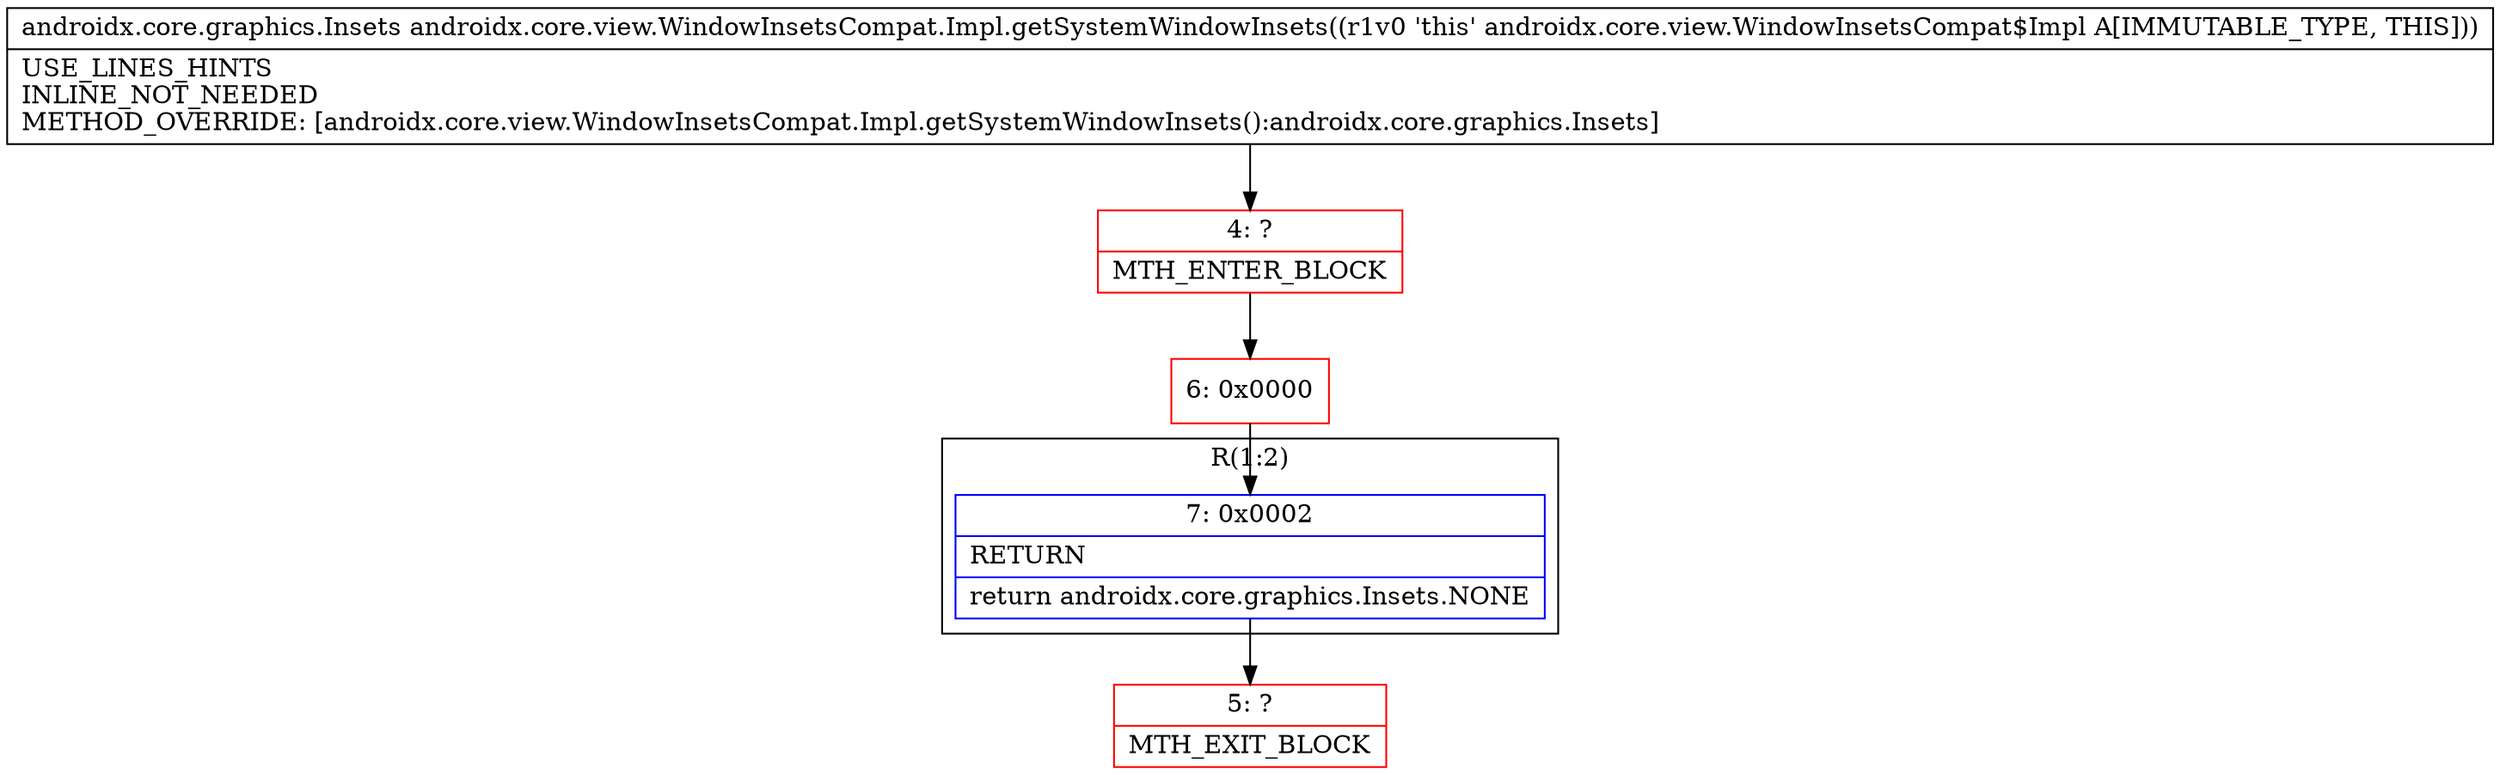 digraph "CFG forandroidx.core.view.WindowInsetsCompat.Impl.getSystemWindowInsets()Landroidx\/core\/graphics\/Insets;" {
subgraph cluster_Region_1938890464 {
label = "R(1:2)";
node [shape=record,color=blue];
Node_7 [shape=record,label="{7\:\ 0x0002|RETURN\l|return androidx.core.graphics.Insets.NONE\l}"];
}
Node_4 [shape=record,color=red,label="{4\:\ ?|MTH_ENTER_BLOCK\l}"];
Node_6 [shape=record,color=red,label="{6\:\ 0x0000}"];
Node_5 [shape=record,color=red,label="{5\:\ ?|MTH_EXIT_BLOCK\l}"];
MethodNode[shape=record,label="{androidx.core.graphics.Insets androidx.core.view.WindowInsetsCompat.Impl.getSystemWindowInsets((r1v0 'this' androidx.core.view.WindowInsetsCompat$Impl A[IMMUTABLE_TYPE, THIS]))  | USE_LINES_HINTS\lINLINE_NOT_NEEDED\lMETHOD_OVERRIDE: [androidx.core.view.WindowInsetsCompat.Impl.getSystemWindowInsets():androidx.core.graphics.Insets]\l}"];
MethodNode -> Node_4;Node_7 -> Node_5;
Node_4 -> Node_6;
Node_6 -> Node_7;
}


